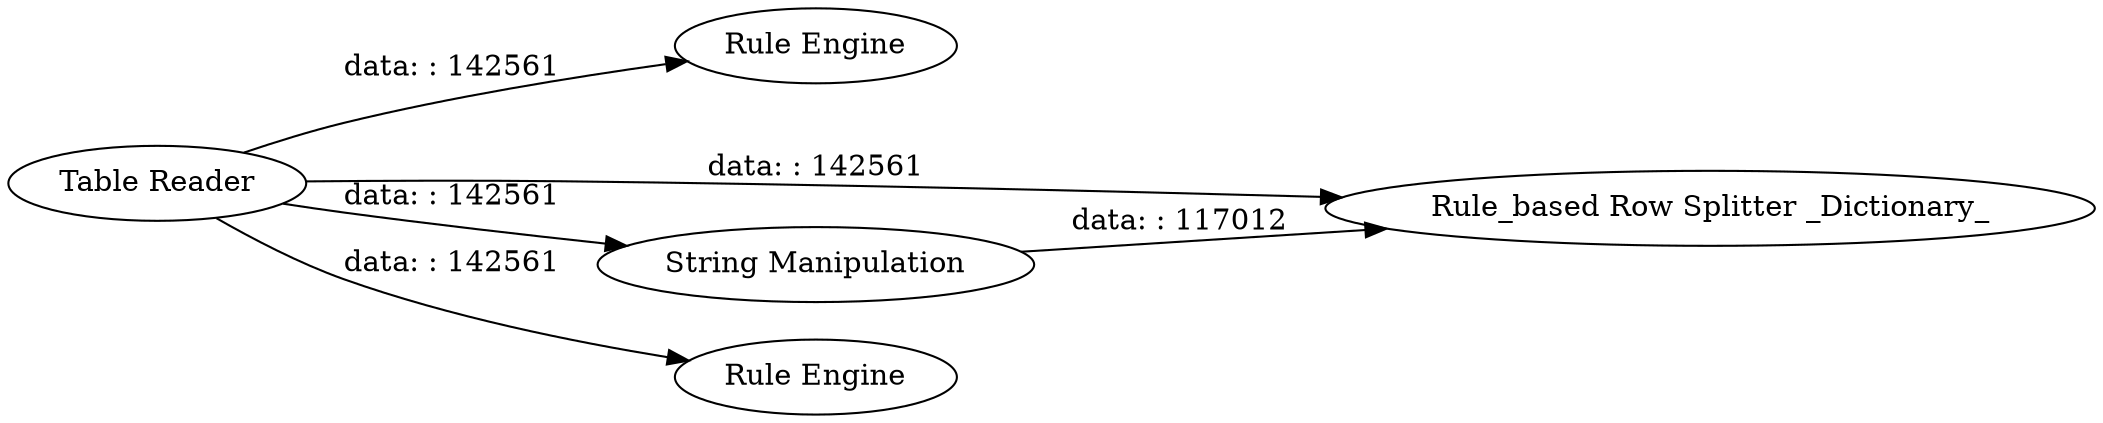 digraph {
	"-1293332713748520315_839" [label="Rule Engine"]
	"-1293332713748520315_837" [label="Rule_based Row Splitter _Dictionary_"]
	"-1293332713748520315_836" [label="String Manipulation"]
	"-1293332713748520315_838" [label="Rule Engine"]
	"-1293332713748520315_1" [label="Table Reader"]
	"-1293332713748520315_1" -> "-1293332713748520315_837" [label="data: : 142561"]
	"-1293332713748520315_1" -> "-1293332713748520315_839" [label="data: : 142561"]
	"-1293332713748520315_1" -> "-1293332713748520315_838" [label="data: : 142561"]
	"-1293332713748520315_836" -> "-1293332713748520315_837" [label="data: : 117012"]
	"-1293332713748520315_1" -> "-1293332713748520315_836" [label="data: : 142561"]
	rankdir=LR
}
